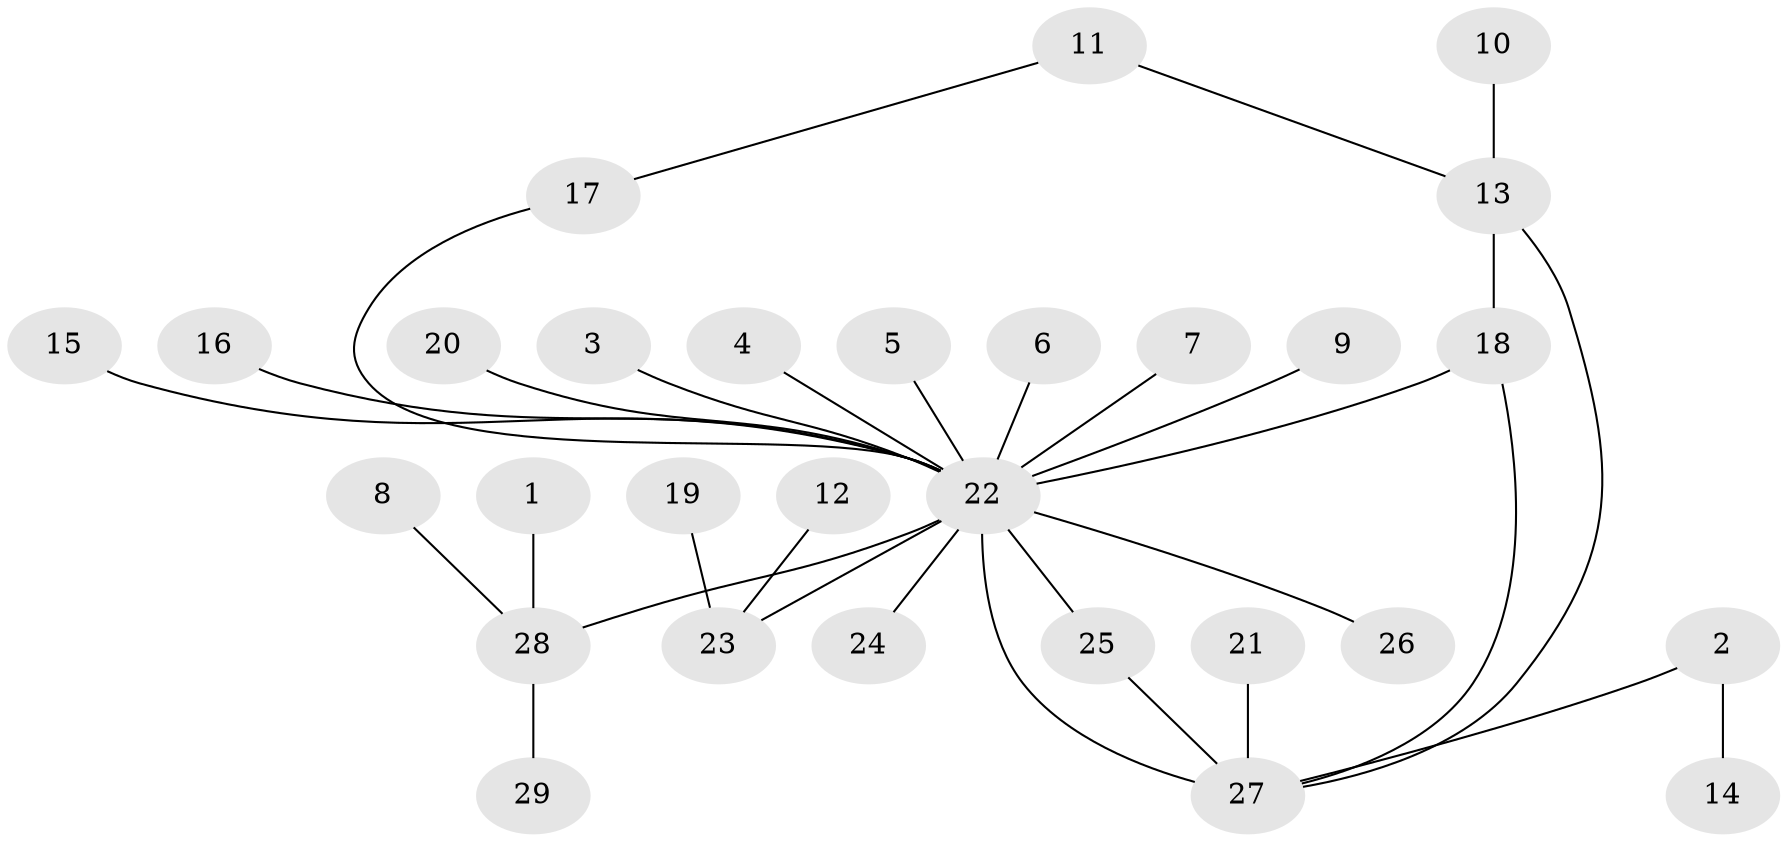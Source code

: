 // original degree distribution, {7: 0.017543859649122806, 23: 0.017543859649122806, 3: 0.10526315789473684, 4: 0.05263157894736842, 6: 0.03508771929824561, 1: 0.5614035087719298, 2: 0.17543859649122806, 5: 0.03508771929824561}
// Generated by graph-tools (version 1.1) at 2025/49/03/09/25 03:49:48]
// undirected, 29 vertices, 32 edges
graph export_dot {
graph [start="1"]
  node [color=gray90,style=filled];
  1;
  2;
  3;
  4;
  5;
  6;
  7;
  8;
  9;
  10;
  11;
  12;
  13;
  14;
  15;
  16;
  17;
  18;
  19;
  20;
  21;
  22;
  23;
  24;
  25;
  26;
  27;
  28;
  29;
  1 -- 28 [weight=1.0];
  2 -- 14 [weight=1.0];
  2 -- 27 [weight=1.0];
  3 -- 22 [weight=1.0];
  4 -- 22 [weight=1.0];
  5 -- 22 [weight=1.0];
  6 -- 22 [weight=1.0];
  7 -- 22 [weight=1.0];
  8 -- 28 [weight=1.0];
  9 -- 22 [weight=1.0];
  10 -- 13 [weight=1.0];
  11 -- 13 [weight=1.0];
  11 -- 17 [weight=1.0];
  12 -- 23 [weight=1.0];
  13 -- 18 [weight=1.0];
  13 -- 27 [weight=1.0];
  15 -- 22 [weight=1.0];
  16 -- 22 [weight=1.0];
  17 -- 22 [weight=1.0];
  18 -- 22 [weight=3.0];
  18 -- 27 [weight=1.0];
  19 -- 23 [weight=1.0];
  20 -- 22 [weight=1.0];
  21 -- 27 [weight=1.0];
  22 -- 23 [weight=2.0];
  22 -- 24 [weight=1.0];
  22 -- 25 [weight=1.0];
  22 -- 26 [weight=2.0];
  22 -- 27 [weight=2.0];
  22 -- 28 [weight=1.0];
  25 -- 27 [weight=1.0];
  28 -- 29 [weight=1.0];
}
